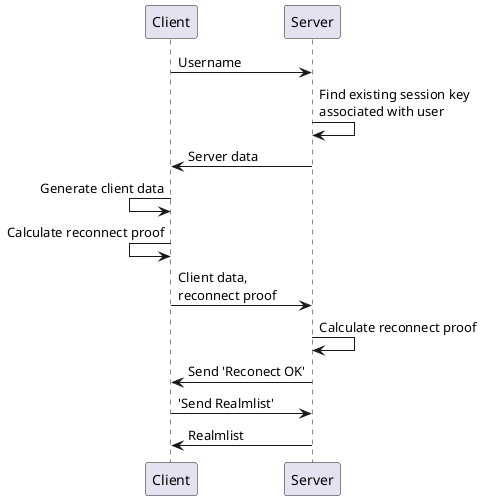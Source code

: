 @startuml
Client -> Server: Username

Server -> Server: Find existing session key\nassociated with user

Server -> Client: Server data

Client <- Client: Generate client data
Client <- Client: Calculate reconnect proof

Client -> Server: Client data,\nreconnect proof

Server -> Server: Calculate reconnect proof

Server -> Client: Send 'Reconect OK'

Client -> Server: 'Send Realmlist'
Server -> Client: Realmlist
@enduml